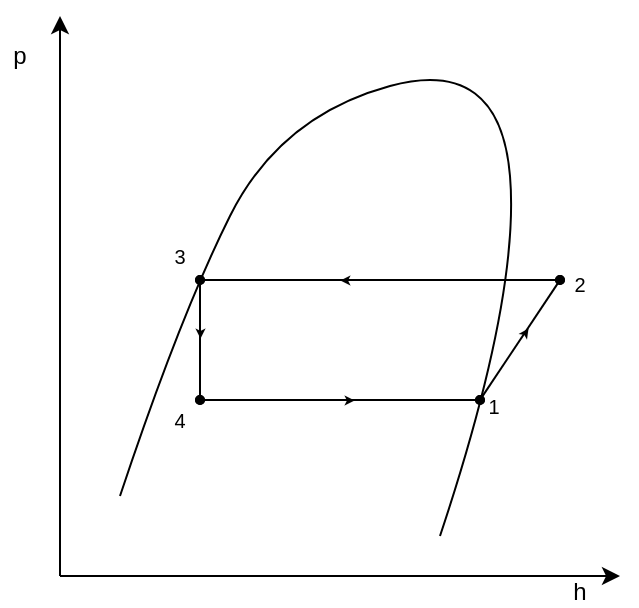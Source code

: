 <mxfile version="17.4.4" type="device"><diagram id="wVtlZo8cVKPB0jHUhsLX" name="Page-1"><mxGraphModel dx="746" dy="363" grid="1" gridSize="10" guides="1" tooltips="1" connect="1" arrows="1" fold="1" page="1" pageScale="1" pageWidth="350" pageHeight="350" math="0" shadow="0"><root><mxCell id="0"/><mxCell id="1" parent="0"/><mxCell id="JLO5sq69580xviN0e8U7-1" value="" style="endArrow=classic;html=1;rounded=0;" parent="1" edge="1"><mxGeometry width="50" height="50" relative="1" as="geometry"><mxPoint x="40" y="308" as="sourcePoint"/><mxPoint x="40" y="28" as="targetPoint"/></mxGeometry></mxCell><mxCell id="JLO5sq69580xviN0e8U7-2" value="" style="endArrow=classic;html=1;rounded=0;" parent="1" edge="1"><mxGeometry width="50" height="50" relative="1" as="geometry"><mxPoint x="40" y="308" as="sourcePoint"/><mxPoint x="320" y="308" as="targetPoint"/></mxGeometry></mxCell><mxCell id="JLO5sq69580xviN0e8U7-3" value="h" style="text;html=1;strokeColor=none;fillColor=none;align=center;verticalAlign=middle;whiteSpace=wrap;rounded=0;" parent="1" vertex="1"><mxGeometry x="290" y="308" width="20" height="15" as="geometry"/></mxCell><mxCell id="JLO5sq69580xviN0e8U7-4" value="p" style="text;html=1;strokeColor=none;fillColor=none;align=center;verticalAlign=middle;whiteSpace=wrap;rounded=0;" parent="1" vertex="1"><mxGeometry x="10" y="38" width="20" height="20" as="geometry"/></mxCell><mxCell id="JLO5sq69580xviN0e8U7-7" value="" style="curved=1;endArrow=none;html=1;rounded=0;endFill=0;" parent="1" edge="1"><mxGeometry width="50" height="50" relative="1" as="geometry"><mxPoint x="70" y="268" as="sourcePoint"/><mxPoint x="230" y="288" as="targetPoint"/><Array as="points"><mxPoint x="100" y="178"/><mxPoint x="150" y="78"/><mxPoint x="260" y="48"/><mxPoint x="270" y="168"/></Array></mxGeometry></mxCell><mxCell id="JLO5sq69580xviN0e8U7-13" value="" style="endArrow=oval;html=1;rounded=0;curved=1;endFill=1;startArrow=oval;startFill=1;endSize=4;startSize=4;" parent="1" edge="1"><mxGeometry width="50" height="50" relative="1" as="geometry"><mxPoint x="110" y="160" as="sourcePoint"/><mxPoint x="290" y="160" as="targetPoint"/></mxGeometry></mxCell><mxCell id="JLO5sq69580xviN0e8U7-14" value="" style="endArrow=oval;html=1;rounded=0;curved=1;endFill=1;startArrow=oval;startFill=1;endSize=4;startSize=4;" parent="1" edge="1"><mxGeometry width="50" height="50" relative="1" as="geometry"><mxPoint x="110" y="160" as="sourcePoint"/><mxPoint x="110" y="220" as="targetPoint"/></mxGeometry></mxCell><mxCell id="JLO5sq69580xviN0e8U7-15" value="" style="endArrow=oval;html=1;rounded=0;curved=1;endFill=1;startArrow=oval;startFill=1;endSize=4;startSize=4;" parent="1" edge="1"><mxGeometry width="50" height="50" relative="1" as="geometry"><mxPoint x="110" y="220" as="sourcePoint"/><mxPoint x="250" y="220" as="targetPoint"/></mxGeometry></mxCell><mxCell id="JLO5sq69580xviN0e8U7-16" value="" style="endArrow=oval;html=1;rounded=0;curved=1;endFill=1;startArrow=oval;startFill=1;endSize=4;startSize=4;" parent="1" edge="1"><mxGeometry width="50" height="50" relative="1" as="geometry"><mxPoint x="290" y="160" as="sourcePoint"/><mxPoint x="250" y="220" as="targetPoint"/></mxGeometry></mxCell><mxCell id="JLO5sq69580xviN0e8U7-22" value="" style="endArrow=classic;html=1;rounded=0;endSize=5;strokeWidth=0;" parent="1" edge="1"><mxGeometry width="50" height="50" relative="1" as="geometry"><mxPoint x="110" y="168.0" as="sourcePoint"/><mxPoint x="110" y="189" as="targetPoint"/></mxGeometry></mxCell><mxCell id="JLO5sq69580xviN0e8U7-23" value="" style="endArrow=classic;html=1;rounded=0;endSize=5;strokeWidth=0;" parent="1" edge="1"><mxGeometry width="50" height="50" relative="1" as="geometry"><mxPoint x="170" y="220" as="sourcePoint"/><mxPoint x="187" y="220" as="targetPoint"/></mxGeometry></mxCell><mxCell id="JLO5sq69580xviN0e8U7-24" value="" style="endArrow=classic;html=1;rounded=0;endSize=5;strokeWidth=0;" parent="1" edge="1"><mxGeometry width="50" height="50" relative="1" as="geometry"><mxPoint x="261" y="203" as="sourcePoint"/><mxPoint x="274" y="184" as="targetPoint"/></mxGeometry></mxCell><mxCell id="JLO5sq69580xviN0e8U7-27" value="&lt;font style=&quot;font-size: 10px&quot;&gt;4&lt;/font&gt;" style="text;html=1;strokeColor=none;fillColor=none;align=center;verticalAlign=middle;whiteSpace=wrap;rounded=0;" parent="1" vertex="1"><mxGeometry x="90" y="220" width="20" height="20" as="geometry"/></mxCell><mxCell id="JLO5sq69580xviN0e8U7-28" value="&lt;font style=&quot;font-size: 10px&quot;&gt;1&lt;/font&gt;" style="text;html=1;strokeColor=none;fillColor=none;align=center;verticalAlign=middle;whiteSpace=wrap;rounded=0;" parent="1" vertex="1"><mxGeometry x="247" y="213" width="20" height="20" as="geometry"/></mxCell><mxCell id="JLO5sq69580xviN0e8U7-36" value="&lt;font style=&quot;font-size: 10px&quot;&gt;3&lt;/font&gt;" style="text;html=1;strokeColor=none;fillColor=none;align=center;verticalAlign=middle;whiteSpace=wrap;rounded=0;" parent="1" vertex="1"><mxGeometry x="90" y="138" width="20" height="20" as="geometry"/></mxCell><mxCell id="1nSpGoEsSz3DjFr-65xk-3" value="&lt;font style=&quot;font-size: 10px&quot;&gt;2&lt;/font&gt;" style="text;html=1;strokeColor=none;fillColor=none;align=center;verticalAlign=middle;whiteSpace=wrap;rounded=0;" parent="1" vertex="1"><mxGeometry x="295" y="157" width="10" height="10" as="geometry"/></mxCell><mxCell id="mcuxGvP8ZtwSKULLHQHJ-2" value="" style="endArrow=classic;html=1;rounded=0;endSize=5;strokeWidth=0;" parent="1" edge="1"><mxGeometry width="50" height="50" relative="1" as="geometry"><mxPoint x="220" y="160" as="sourcePoint"/><mxPoint x="180" y="160" as="targetPoint"/><Array as="points"><mxPoint x="200" y="160"/></Array></mxGeometry></mxCell></root></mxGraphModel></diagram></mxfile>